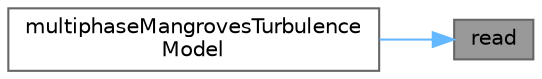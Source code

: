 digraph "read"
{
 // LATEX_PDF_SIZE
  bgcolor="transparent";
  edge [fontname=Helvetica,fontsize=10,labelfontname=Helvetica,labelfontsize=10];
  node [fontname=Helvetica,fontsize=10,shape=box,height=0.2,width=0.4];
  rankdir="RL";
  Node1 [id="Node000001",label="read",height=0.2,width=0.4,color="gray40", fillcolor="grey60", style="filled", fontcolor="black",tooltip=" "];
  Node1 -> Node2 [id="edge1_Node000001_Node000002",dir="back",color="steelblue1",style="solid",tooltip=" "];
  Node2 [id="Node000002",label="multiphaseMangrovesTurbulence\lModel",height=0.2,width=0.4,color="grey40", fillcolor="white", style="filled",URL="$classFoam_1_1fv_1_1multiphaseMangrovesTurbulenceModel.html#a636a8f2231773503d6a3feb48d3ee5f3",tooltip=" "];
}
